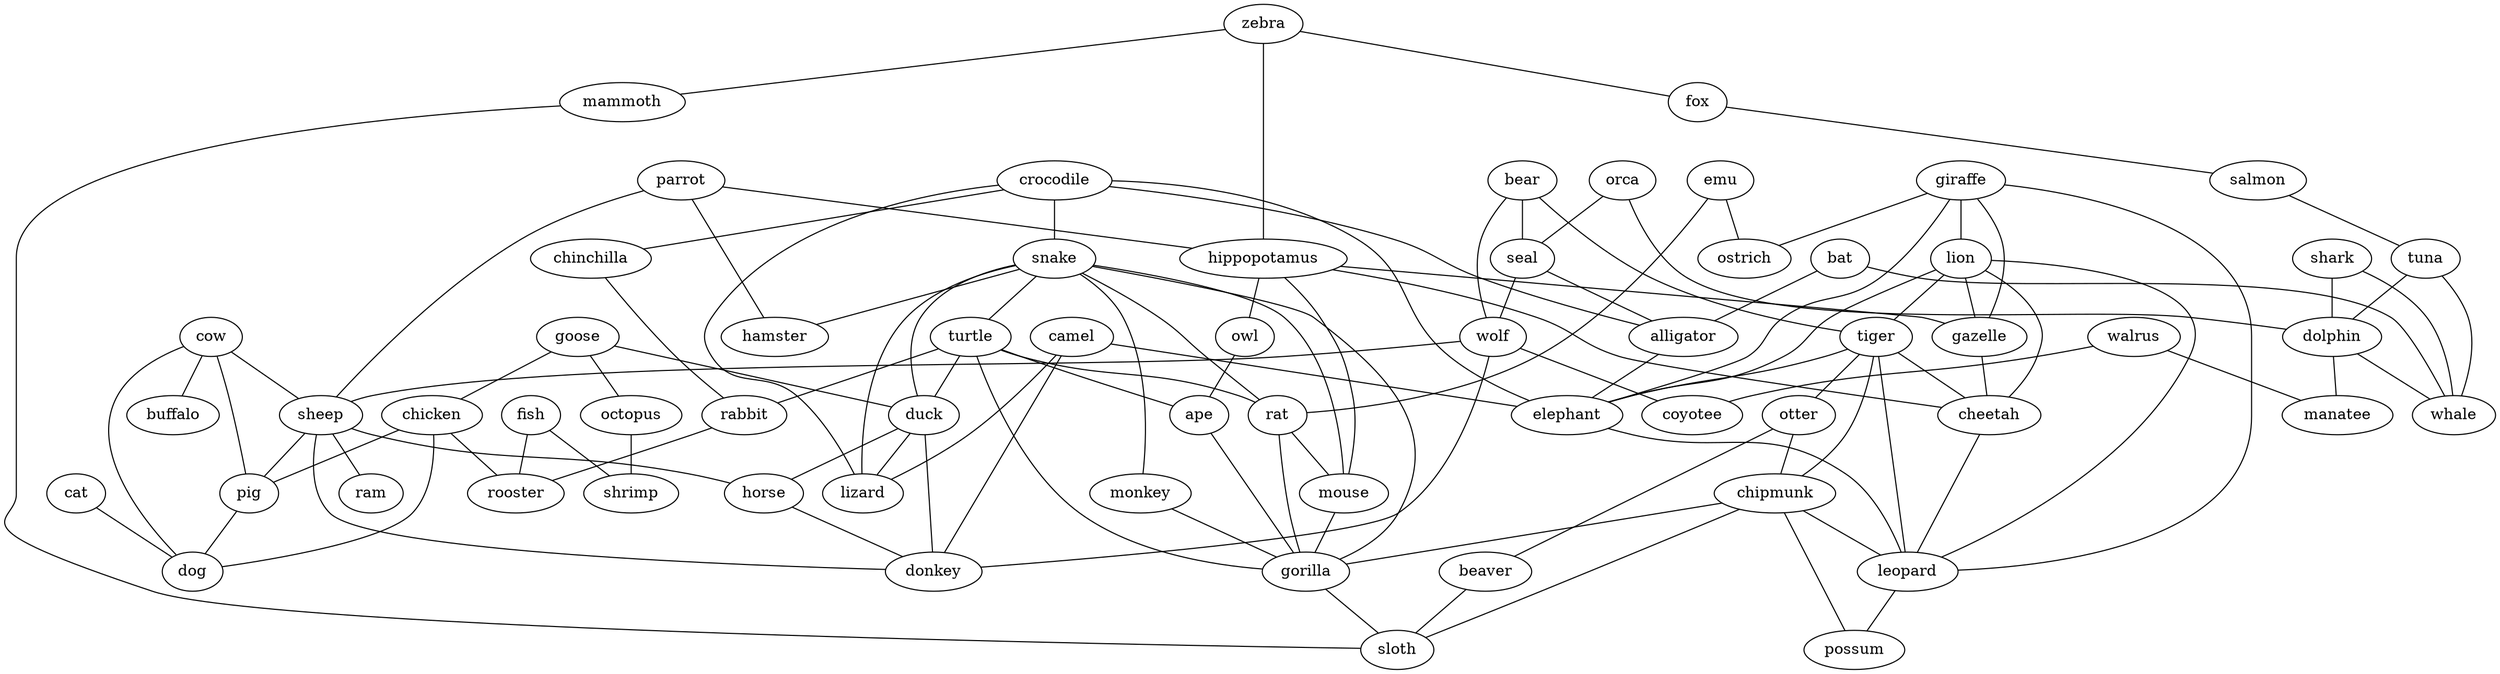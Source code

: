 strict graph G {
camel;
crocodile;
bear;
giraffe;
snake;
bat;
parrot;
emu;
walrus;
orca;
turtle;
fish;
goose;
lion;
zebra;
seal;
chicken;
hippopotamus;
fox;
salmon;
cow;
ostrich;
wolf;
hamster;
octopus;
owl;
gazelle;
shark;
duck;
tuna;
ape;
sheep;
horse;
monkey;
alligator;
chinchilla;
ram;
tiger;
rabbit;
rooster;
otter;
cat;
lizard;
donkey;
chipmunk;
dolphin;
pig;
rat;
beaver;
shrimp;
mouse;
elephant;
cheetah;
coyotee;
leopard;
possum;
manatee;
whale;
buffalo;
dog;
gorilla;
mammoth;
sloth;
camel -- lizard  [weight=1];
camel -- donkey  [weight=1];
camel -- elephant  [weight=1];
crocodile -- alligator  [weight=1];
crocodile -- lizard  [weight=1];
crocodile -- snake  [weight=1];
crocodile -- elephant  [weight=1];
crocodile -- chinchilla  [weight=1];
bear -- tiger  [weight=1];
bear -- wolf  [weight=1];
bear -- seal  [weight=1];
giraffe -- gazelle  [weight=1];
giraffe -- leopard  [weight=1];
giraffe -- lion  [weight=1];
giraffe -- elephant  [weight=1];
giraffe -- ostrich  [weight=1];
snake -- turtle  [weight=1];
snake -- monkey  [weight=1];
snake -- lizard  [weight=1];
snake -- gorilla  [weight=1];
snake -- rat  [weight=1];
snake -- hamster  [weight=1];
snake -- duck  [weight=1];
snake -- mouse  [weight=1];
bat -- alligator  [weight=1];
bat -- whale  [weight=1];
parrot -- sheep  [weight=1];
parrot -- hippopotamus  [weight=1];
parrot -- hamster  [weight=1];
emu -- rat  [weight=1];
emu -- ostrich  [weight=1];
walrus -- manatee  [weight=1];
walrus -- coyotee  [weight=1];
orca -- dolphin  [weight=1];
orca -- seal  [weight=1];
turtle -- gorilla  [weight=1];
turtle -- rat  [weight=1];
turtle -- rabbit  [weight=1];
turtle -- duck  [weight=1];
turtle -- ape  [weight=1];
fish -- rooster  [weight=1];
fish -- shrimp  [weight=1];
goose -- chicken  [weight=1];
goose -- octopus  [weight=1];
goose -- duck  [weight=1];
lion -- gazelle  [weight=1];
lion -- leopard  [weight=1];
lion -- tiger  [weight=1];
lion -- elephant  [weight=1];
lion -- cheetah  [weight=1];
zebra -- fox  [weight=1];
zebra -- mammoth  [weight=1];
zebra -- hippopotamus  [weight=1];
seal -- alligator  [weight=1];
seal -- wolf  [weight=1];
chicken -- dog  [weight=1];
chicken -- pig  [weight=1];
chicken -- rooster  [weight=1];
hippopotamus -- owl  [weight=1];
hippopotamus -- gazelle  [weight=1];
hippopotamus -- cheetah  [weight=1];
hippopotamus -- mouse  [weight=1];
fox -- salmon  [weight=1];
salmon -- tuna  [weight=1];
cow -- sheep  [weight=1];
cow -- dog  [weight=1];
cow -- buffalo  [weight=1];
cow -- pig  [weight=1];
wolf -- sheep  [weight=1];
wolf -- donkey  [weight=1];
wolf -- coyotee  [weight=1];
octopus -- shrimp  [weight=1];
owl -- ape  [weight=1];
gazelle -- cheetah  [weight=1];
shark -- whale  [weight=1];
shark -- dolphin  [weight=1];
duck -- donkey  [weight=1];
duck -- horse  [weight=1];
duck -- lizard  [weight=1];
tuna -- whale  [weight=1];
tuna -- dolphin  [weight=1];
ape -- gorilla  [weight=1];
sheep -- donkey  [weight=1];
sheep -- ram  [weight=1];
sheep -- horse  [weight=1];
sheep -- pig  [weight=1];
horse -- donkey  [weight=1];
monkey -- gorilla  [weight=1];
alligator -- elephant  [weight=1];
chinchilla -- rabbit  [weight=1];
tiger -- chipmunk  [weight=1];
tiger -- leopard  [weight=1];
tiger -- elephant  [weight=1];
tiger -- cheetah  [weight=1];
tiger -- otter  [weight=1];
rabbit -- rooster  [weight=1];
otter -- chipmunk  [weight=1];
otter -- beaver  [weight=1];
cat -- dog  [weight=1];
chipmunk -- sloth  [weight=1];
chipmunk -- possum  [weight=1];
chipmunk -- leopard  [weight=1];
chipmunk -- gorilla  [weight=1];
dolphin -- manatee  [weight=1];
dolphin -- whale  [weight=1];
pig -- dog  [weight=1];
rat -- gorilla  [weight=1];
rat -- mouse  [weight=1];
beaver -- sloth  [weight=1];
mouse -- gorilla  [weight=1];
elephant -- leopard  [weight=1];
cheetah -- leopard  [weight=1];
leopard -- possum  [weight=1];
gorilla -- sloth  [weight=1];
mammoth -- sloth  [weight=1];
}
